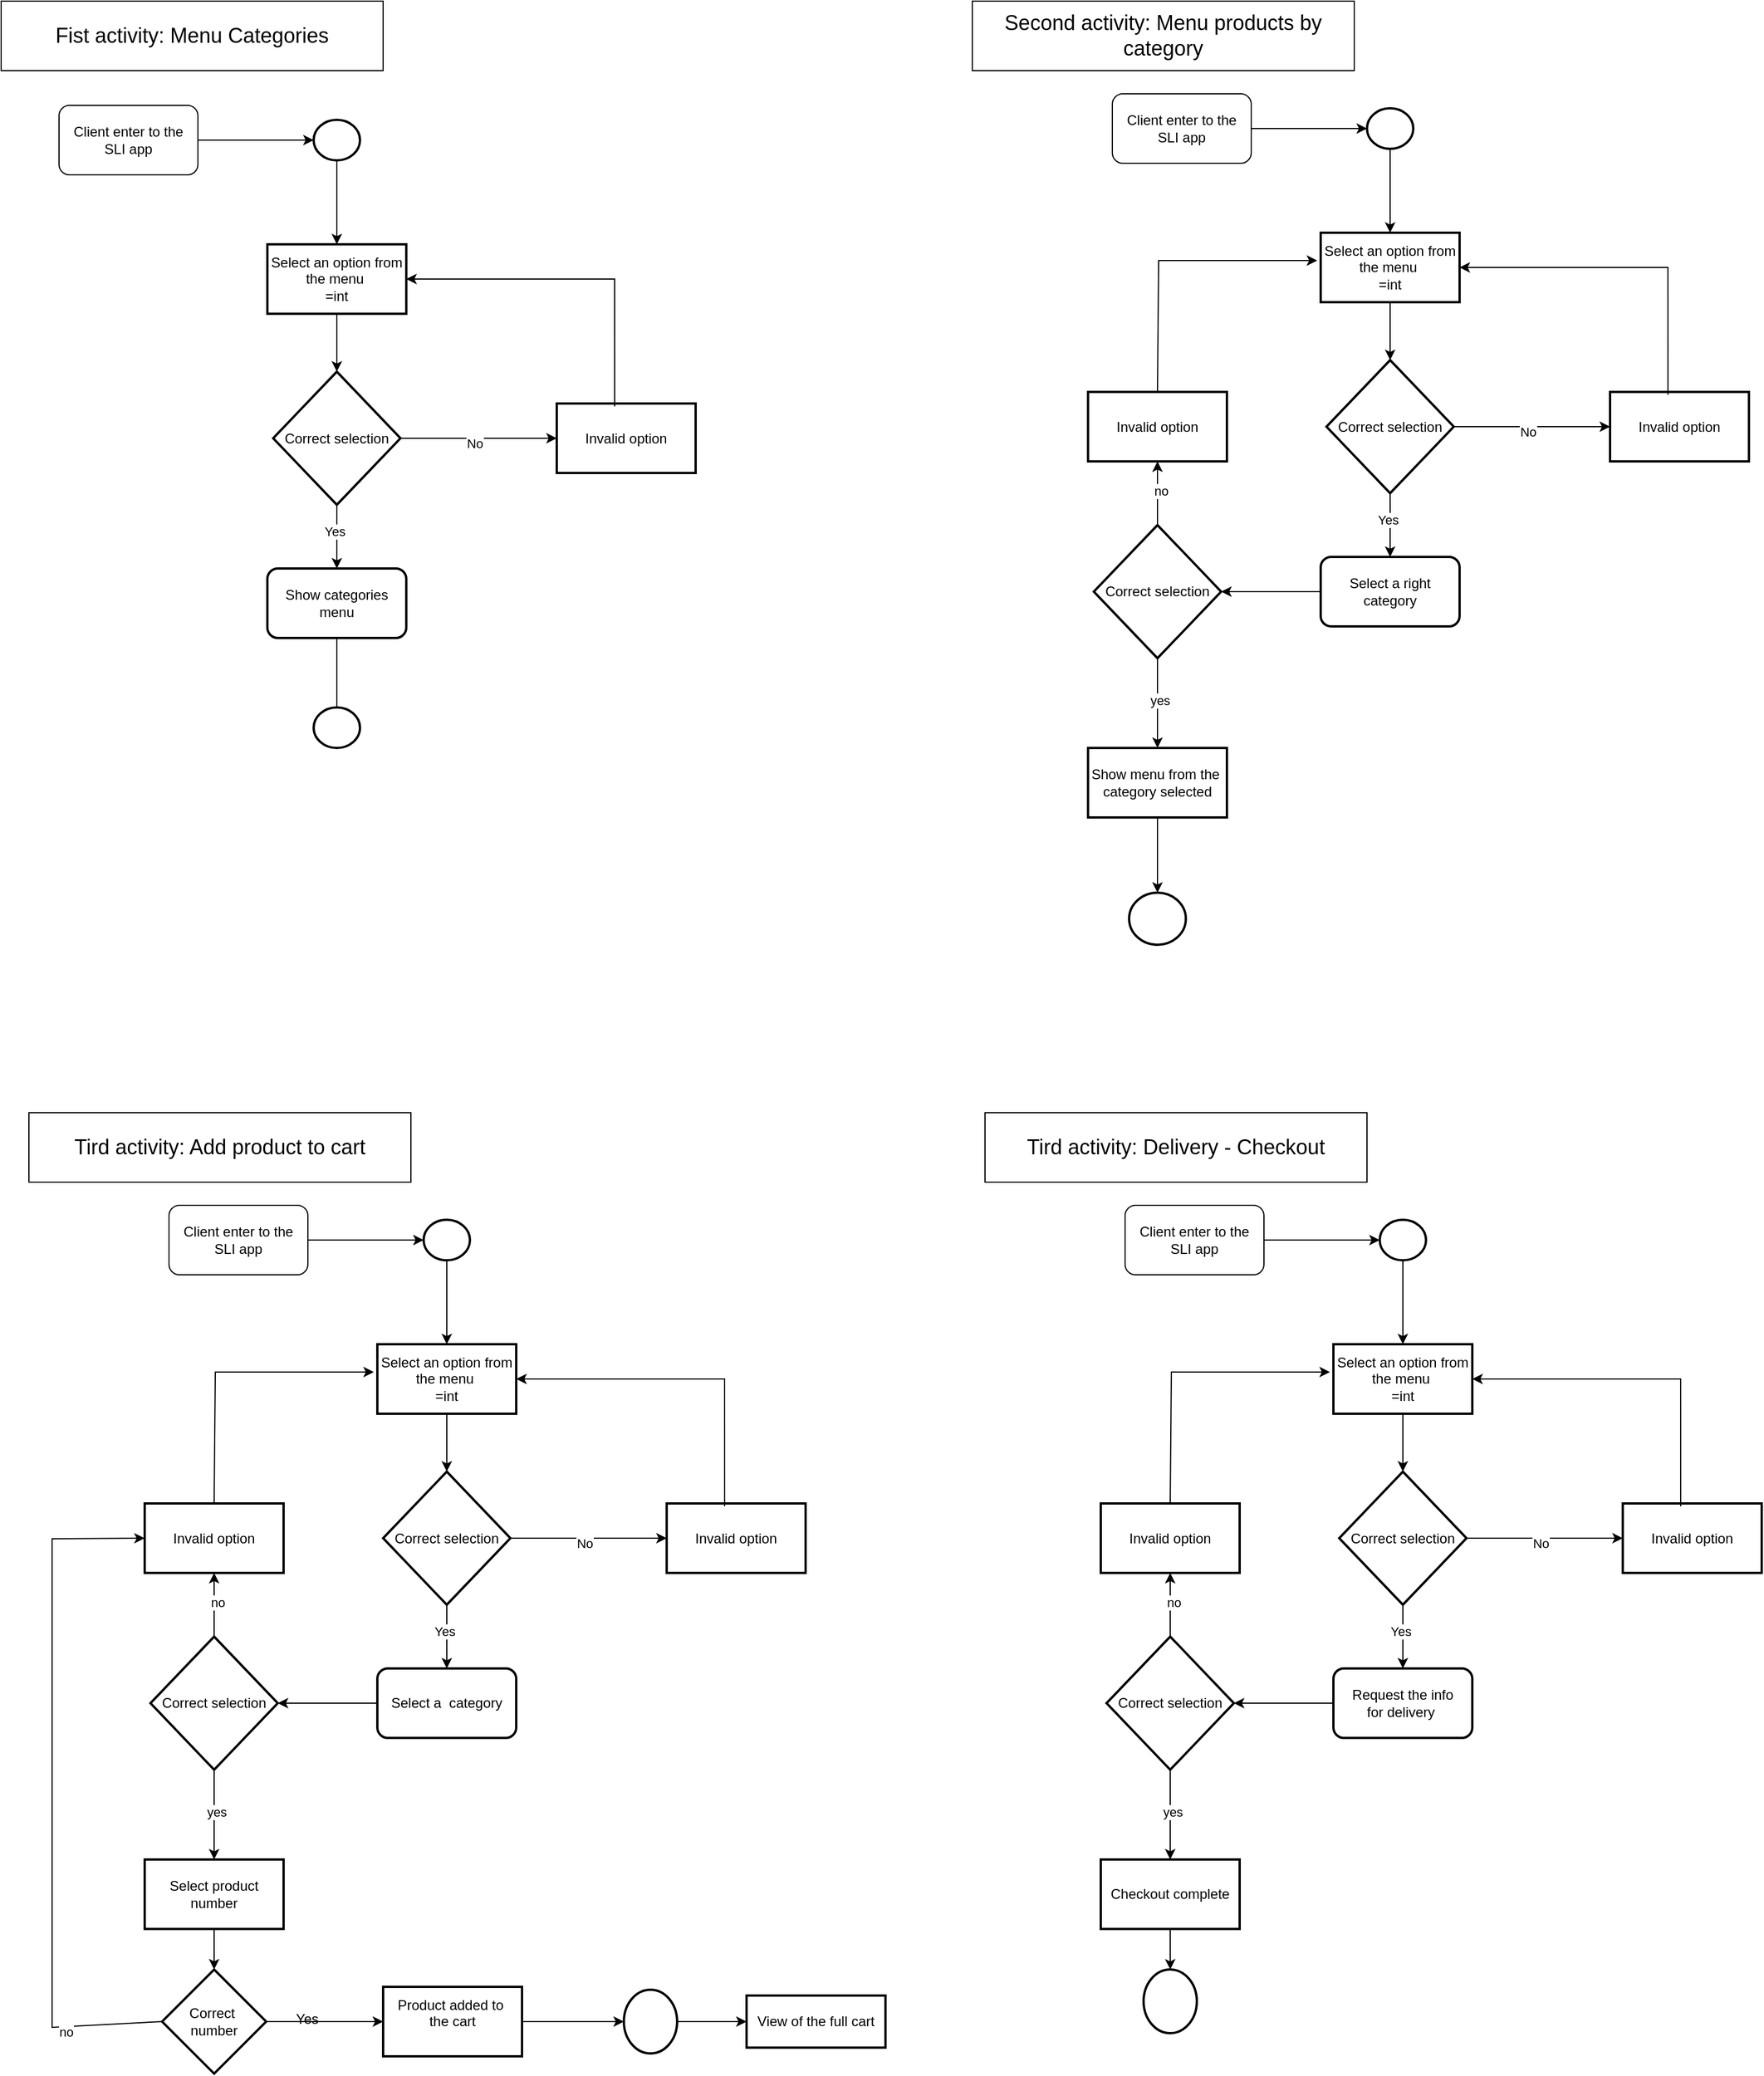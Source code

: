 <mxfile version="24.7.14">
  <diagram name="Página-1" id="n8yrIoDQ9Keg4iRM9nwX">
    <mxGraphModel grid="1" page="1" gridSize="10" guides="1" tooltips="1" connect="1" arrows="1" fold="1" pageScale="1" pageWidth="827" pageHeight="1169" math="0" shadow="0">
      <root>
        <mxCell id="0" />
        <mxCell id="1" parent="0" />
        <mxCell id="Tix6R_WVMBDP0qrC90Un-5" value="" style="edgeStyle=orthogonalEdgeStyle;rounded=0;orthogonalLoop=1;jettySize=auto;html=1;" edge="1" parent="1" source="Tix6R_WVMBDP0qrC90Un-3">
          <mxGeometry relative="1" as="geometry">
            <mxPoint x="290" y="140" as="targetPoint" />
          </mxGeometry>
        </mxCell>
        <mxCell id="Tix6R_WVMBDP0qrC90Un-3" value="Client enter to the&lt;div&gt;SLI app&lt;/div&gt;" style="rounded=1;whiteSpace=wrap;html=1;" vertex="1" parent="1">
          <mxGeometry x="70" y="110" width="120" height="60" as="geometry" />
        </mxCell>
        <mxCell id="Tix6R_WVMBDP0qrC90Un-9" value="" style="edgeStyle=orthogonalEdgeStyle;rounded=0;orthogonalLoop=1;jettySize=auto;html=1;" edge="1" parent="1" source="Tix6R_WVMBDP0qrC90Un-7" target="Tix6R_WVMBDP0qrC90Un-8">
          <mxGeometry relative="1" as="geometry" />
        </mxCell>
        <mxCell id="Tix6R_WVMBDP0qrC90Un-7" value="" style="strokeWidth=2;html=1;shape=mxgraph.flowchart.start_2;whiteSpace=wrap;" vertex="1" parent="1">
          <mxGeometry x="290" y="122.5" width="40" height="35" as="geometry" />
        </mxCell>
        <mxCell id="Tix6R_WVMBDP0qrC90Un-11" value="" style="edgeStyle=orthogonalEdgeStyle;rounded=0;orthogonalLoop=1;jettySize=auto;html=1;" edge="1" parent="1" source="Tix6R_WVMBDP0qrC90Un-8" target="Tix6R_WVMBDP0qrC90Un-10">
          <mxGeometry relative="1" as="geometry" />
        </mxCell>
        <mxCell id="Tix6R_WVMBDP0qrC90Un-8" value="Select an option from the menu&amp;nbsp;&lt;br&gt;=int" style="whiteSpace=wrap;html=1;strokeWidth=2;" vertex="1" parent="1">
          <mxGeometry x="250" y="230" width="120" height="60" as="geometry" />
        </mxCell>
        <mxCell id="Tix6R_WVMBDP0qrC90Un-13" value="" style="edgeStyle=orthogonalEdgeStyle;rounded=0;orthogonalLoop=1;jettySize=auto;html=1;" edge="1" parent="1" source="Tix6R_WVMBDP0qrC90Un-10" target="Tix6R_WVMBDP0qrC90Un-12">
          <mxGeometry relative="1" as="geometry" />
        </mxCell>
        <mxCell id="Tix6R_WVMBDP0qrC90Un-14" value="No" style="edgeLabel;html=1;align=center;verticalAlign=middle;resizable=0;points=[];" connectable="0" vertex="1" parent="Tix6R_WVMBDP0qrC90Un-13">
          <mxGeometry x="-0.052" y="-3" relative="1" as="geometry">
            <mxPoint y="1" as="offset" />
          </mxGeometry>
        </mxCell>
        <mxCell id="Tix6R_WVMBDP0qrC90Un-17" value="" style="edgeStyle=orthogonalEdgeStyle;rounded=0;orthogonalLoop=1;jettySize=auto;html=1;" edge="1" parent="1" source="Tix6R_WVMBDP0qrC90Un-10" target="Tix6R_WVMBDP0qrC90Un-16">
          <mxGeometry relative="1" as="geometry" />
        </mxCell>
        <mxCell id="Tix6R_WVMBDP0qrC90Un-18" value="Yes" style="edgeLabel;html=1;align=center;verticalAlign=middle;resizable=0;points=[];" connectable="0" vertex="1" parent="Tix6R_WVMBDP0qrC90Un-17">
          <mxGeometry x="-0.181" y="-2" relative="1" as="geometry">
            <mxPoint as="offset" />
          </mxGeometry>
        </mxCell>
        <mxCell id="Tix6R_WVMBDP0qrC90Un-10" value="Correct selection" style="rhombus;whiteSpace=wrap;html=1;strokeWidth=2;" vertex="1" parent="1">
          <mxGeometry x="255" y="340" width="110" height="115" as="geometry" />
        </mxCell>
        <mxCell id="Tix6R_WVMBDP0qrC90Un-12" value="Invalid option" style="whiteSpace=wrap;html=1;strokeWidth=2;" vertex="1" parent="1">
          <mxGeometry x="500" y="367.5" width="120" height="60" as="geometry" />
        </mxCell>
        <mxCell id="Tix6R_WVMBDP0qrC90Un-15" value="" style="endArrow=classic;html=1;rounded=0;exitX=0.417;exitY=0.042;exitDx=0;exitDy=0;exitPerimeter=0;entryX=1;entryY=0.5;entryDx=0;entryDy=0;" edge="1" parent="1" source="Tix6R_WVMBDP0qrC90Un-12" target="Tix6R_WVMBDP0qrC90Un-8">
          <mxGeometry width="50" height="50" relative="1" as="geometry">
            <mxPoint x="560" y="367.5" as="sourcePoint" />
            <mxPoint x="610" y="317.5" as="targetPoint" />
            <Array as="points">
              <mxPoint x="550" y="260" />
            </Array>
          </mxGeometry>
        </mxCell>
        <mxCell id="Tix6R_WVMBDP0qrC90Un-35" value="" style="edgeStyle=orthogonalEdgeStyle;rounded=0;orthogonalLoop=1;jettySize=auto;html=1;" edge="1" parent="1" source="Tix6R_WVMBDP0qrC90Un-16">
          <mxGeometry relative="1" as="geometry">
            <mxPoint x="310" y="640" as="targetPoint" />
          </mxGeometry>
        </mxCell>
        <mxCell id="Tix6R_WVMBDP0qrC90Un-16" value="Show categories&lt;div&gt;menu&lt;/div&gt;" style="rounded=1;whiteSpace=wrap;html=1;strokeWidth=2;" vertex="1" parent="1">
          <mxGeometry x="250" y="510" width="120" height="60" as="geometry" />
        </mxCell>
        <mxCell id="Tix6R_WVMBDP0qrC90Un-19" value="" style="edgeStyle=orthogonalEdgeStyle;rounded=0;orthogonalLoop=1;jettySize=auto;html=1;" edge="1" parent="1" source="Tix6R_WVMBDP0qrC90Un-20">
          <mxGeometry relative="1" as="geometry">
            <mxPoint x="1200" y="130" as="targetPoint" />
          </mxGeometry>
        </mxCell>
        <mxCell id="Tix6R_WVMBDP0qrC90Un-20" value="Client enter to the&lt;div&gt;SLI app&lt;/div&gt;" style="rounded=1;whiteSpace=wrap;html=1;" vertex="1" parent="1">
          <mxGeometry x="980" y="100" width="120" height="60" as="geometry" />
        </mxCell>
        <mxCell id="Tix6R_WVMBDP0qrC90Un-21" value="" style="edgeStyle=orthogonalEdgeStyle;rounded=0;orthogonalLoop=1;jettySize=auto;html=1;" edge="1" parent="1" source="Tix6R_WVMBDP0qrC90Un-22" target="Tix6R_WVMBDP0qrC90Un-24">
          <mxGeometry relative="1" as="geometry" />
        </mxCell>
        <mxCell id="Tix6R_WVMBDP0qrC90Un-22" value="" style="strokeWidth=2;html=1;shape=mxgraph.flowchart.start_2;whiteSpace=wrap;" vertex="1" parent="1">
          <mxGeometry x="1200" y="112.5" width="40" height="35" as="geometry" />
        </mxCell>
        <mxCell id="Tix6R_WVMBDP0qrC90Un-23" value="" style="edgeStyle=orthogonalEdgeStyle;rounded=0;orthogonalLoop=1;jettySize=auto;html=1;" edge="1" parent="1" source="Tix6R_WVMBDP0qrC90Un-24" target="Tix6R_WVMBDP0qrC90Un-29">
          <mxGeometry relative="1" as="geometry" />
        </mxCell>
        <mxCell id="Tix6R_WVMBDP0qrC90Un-24" value="Select an option from the menu&amp;nbsp;&lt;br&gt;=int" style="whiteSpace=wrap;html=1;strokeWidth=2;" vertex="1" parent="1">
          <mxGeometry x="1160" y="220" width="120" height="60" as="geometry" />
        </mxCell>
        <mxCell id="Tix6R_WVMBDP0qrC90Un-25" value="" style="edgeStyle=orthogonalEdgeStyle;rounded=0;orthogonalLoop=1;jettySize=auto;html=1;" edge="1" parent="1" source="Tix6R_WVMBDP0qrC90Un-29" target="Tix6R_WVMBDP0qrC90Un-30">
          <mxGeometry relative="1" as="geometry" />
        </mxCell>
        <mxCell id="Tix6R_WVMBDP0qrC90Un-26" value="No" style="edgeLabel;html=1;align=center;verticalAlign=middle;resizable=0;points=[];" connectable="0" vertex="1" parent="Tix6R_WVMBDP0qrC90Un-25">
          <mxGeometry x="-0.052" y="-3" relative="1" as="geometry">
            <mxPoint y="1" as="offset" />
          </mxGeometry>
        </mxCell>
        <mxCell id="Tix6R_WVMBDP0qrC90Un-27" value="" style="edgeStyle=orthogonalEdgeStyle;rounded=0;orthogonalLoop=1;jettySize=auto;html=1;" edge="1" parent="1" source="Tix6R_WVMBDP0qrC90Un-29" target="Tix6R_WVMBDP0qrC90Un-32">
          <mxGeometry relative="1" as="geometry" />
        </mxCell>
        <mxCell id="Tix6R_WVMBDP0qrC90Un-28" value="Yes" style="edgeLabel;html=1;align=center;verticalAlign=middle;resizable=0;points=[];" connectable="0" vertex="1" parent="Tix6R_WVMBDP0qrC90Un-27">
          <mxGeometry x="-0.181" y="-2" relative="1" as="geometry">
            <mxPoint as="offset" />
          </mxGeometry>
        </mxCell>
        <mxCell id="Tix6R_WVMBDP0qrC90Un-29" value="Correct selection" style="rhombus;whiteSpace=wrap;html=1;strokeWidth=2;" vertex="1" parent="1">
          <mxGeometry x="1165" y="330" width="110" height="115" as="geometry" />
        </mxCell>
        <mxCell id="Tix6R_WVMBDP0qrC90Un-30" value="Invalid option" style="whiteSpace=wrap;html=1;strokeWidth=2;" vertex="1" parent="1">
          <mxGeometry x="1410" y="357.5" width="120" height="60" as="geometry" />
        </mxCell>
        <mxCell id="Tix6R_WVMBDP0qrC90Un-31" value="" style="endArrow=classic;html=1;rounded=0;exitX=0.417;exitY=0.042;exitDx=0;exitDy=0;exitPerimeter=0;entryX=1;entryY=0.5;entryDx=0;entryDy=0;" edge="1" parent="1" source="Tix6R_WVMBDP0qrC90Un-30" target="Tix6R_WVMBDP0qrC90Un-24">
          <mxGeometry width="50" height="50" relative="1" as="geometry">
            <mxPoint x="1470" y="357.5" as="sourcePoint" />
            <mxPoint x="1520" y="307.5" as="targetPoint" />
            <Array as="points">
              <mxPoint x="1460" y="250" />
            </Array>
          </mxGeometry>
        </mxCell>
        <mxCell id="Tix6R_WVMBDP0qrC90Un-40" value="" style="edgeStyle=orthogonalEdgeStyle;rounded=0;orthogonalLoop=1;jettySize=auto;html=1;" edge="1" parent="1" source="Tix6R_WVMBDP0qrC90Un-32" target="Tix6R_WVMBDP0qrC90Un-39">
          <mxGeometry relative="1" as="geometry" />
        </mxCell>
        <mxCell id="Tix6R_WVMBDP0qrC90Un-32" value="Select a right category" style="rounded=1;whiteSpace=wrap;html=1;strokeWidth=2;" vertex="1" parent="1">
          <mxGeometry x="1160" y="500" width="120" height="60" as="geometry" />
        </mxCell>
        <mxCell id="Tix6R_WVMBDP0qrC90Un-33" value="&lt;font style=&quot;font-size: 18px;&quot;&gt;Fist activity: Menu Categories&lt;/font&gt;" style="whiteSpace=wrap;html=1;" vertex="1" parent="1">
          <mxGeometry x="20" y="20" width="330" height="60" as="geometry" />
        </mxCell>
        <mxCell id="Tix6R_WVMBDP0qrC90Un-37" value="" style="strokeWidth=2;html=1;shape=mxgraph.flowchart.start_2;whiteSpace=wrap;" vertex="1" parent="1">
          <mxGeometry x="290" y="630" width="40" height="35" as="geometry" />
        </mxCell>
        <mxCell id="Tix6R_WVMBDP0qrC90Un-38" value="&lt;font style=&quot;font-size: 18px;&quot;&gt;Second activity: Menu products by category&lt;/font&gt;" style="whiteSpace=wrap;html=1;" vertex="1" parent="1">
          <mxGeometry x="859" y="20" width="330" height="60" as="geometry" />
        </mxCell>
        <mxCell id="Tix6R_WVMBDP0qrC90Un-44" value="" style="edgeStyle=orthogonalEdgeStyle;rounded=0;orthogonalLoop=1;jettySize=auto;html=1;" edge="1" parent="1" source="Tix6R_WVMBDP0qrC90Un-39" target="Tix6R_WVMBDP0qrC90Un-41">
          <mxGeometry relative="1" as="geometry" />
        </mxCell>
        <mxCell id="Tix6R_WVMBDP0qrC90Un-45" value="no" style="edgeLabel;html=1;align=center;verticalAlign=middle;resizable=0;points=[];" connectable="0" vertex="1" parent="Tix6R_WVMBDP0qrC90Un-44">
          <mxGeometry x="0.073" y="-3" relative="1" as="geometry">
            <mxPoint as="offset" />
          </mxGeometry>
        </mxCell>
        <mxCell id="Tix6R_WVMBDP0qrC90Un-47" value="" style="edgeStyle=orthogonalEdgeStyle;rounded=0;orthogonalLoop=1;jettySize=auto;html=1;" edge="1" parent="1" source="Tix6R_WVMBDP0qrC90Un-39" target="Tix6R_WVMBDP0qrC90Un-46">
          <mxGeometry relative="1" as="geometry" />
        </mxCell>
        <mxCell id="Tix6R_WVMBDP0qrC90Un-48" value="yes" style="edgeLabel;html=1;align=center;verticalAlign=middle;resizable=0;points=[];" connectable="0" vertex="1" parent="Tix6R_WVMBDP0qrC90Un-47">
          <mxGeometry x="-0.079" y="2" relative="1" as="geometry">
            <mxPoint y="1" as="offset" />
          </mxGeometry>
        </mxCell>
        <mxCell id="Tix6R_WVMBDP0qrC90Un-39" value="Correct selection" style="rhombus;whiteSpace=wrap;html=1;strokeWidth=2;" vertex="1" parent="1">
          <mxGeometry x="964" y="472.5" width="110" height="115" as="geometry" />
        </mxCell>
        <mxCell id="Tix6R_WVMBDP0qrC90Un-41" value="Invalid option" style="whiteSpace=wrap;html=1;strokeWidth=2;" vertex="1" parent="1">
          <mxGeometry x="959" y="357.5" width="120" height="60" as="geometry" />
        </mxCell>
        <mxCell id="Tix6R_WVMBDP0qrC90Un-43" value="" style="endArrow=classic;html=1;rounded=0;exitX=0.5;exitY=0;exitDx=0;exitDy=0;entryX=-0.025;entryY=0.4;entryDx=0;entryDy=0;entryPerimeter=0;" edge="1" parent="1" source="Tix6R_WVMBDP0qrC90Un-41" target="Tix6R_WVMBDP0qrC90Un-24">
          <mxGeometry width="50" height="50" relative="1" as="geometry">
            <mxPoint x="1150" y="420" as="sourcePoint" />
            <mxPoint x="1200" y="370" as="targetPoint" />
            <Array as="points">
              <mxPoint x="1020" y="244" />
            </Array>
          </mxGeometry>
        </mxCell>
        <mxCell id="Tix6R_WVMBDP0qrC90Un-50" value="" style="edgeStyle=orthogonalEdgeStyle;rounded=0;orthogonalLoop=1;jettySize=auto;html=1;" edge="1" parent="1" source="Tix6R_WVMBDP0qrC90Un-46" target="Tix6R_WVMBDP0qrC90Un-49">
          <mxGeometry relative="1" as="geometry" />
        </mxCell>
        <mxCell id="Tix6R_WVMBDP0qrC90Un-46" value="Show menu from the&amp;nbsp;&lt;div&gt;category selected&lt;/div&gt;" style="whiteSpace=wrap;html=1;strokeWidth=2;" vertex="1" parent="1">
          <mxGeometry x="959" y="665" width="120" height="60" as="geometry" />
        </mxCell>
        <mxCell id="Tix6R_WVMBDP0qrC90Un-49" value="" style="ellipse;whiteSpace=wrap;html=1;strokeWidth=2;" vertex="1" parent="1">
          <mxGeometry x="994.5" y="790" width="49" height="45" as="geometry" />
        </mxCell>
        <mxCell id="Tix6R_WVMBDP0qrC90Un-51" value="" style="edgeStyle=orthogonalEdgeStyle;rounded=0;orthogonalLoop=1;jettySize=auto;html=1;" edge="1" parent="1" source="Tix6R_WVMBDP0qrC90Un-52">
          <mxGeometry relative="1" as="geometry">
            <mxPoint x="385" y="1090" as="targetPoint" />
          </mxGeometry>
        </mxCell>
        <mxCell id="Tix6R_WVMBDP0qrC90Un-52" value="Client enter to the&lt;div&gt;SLI app&lt;/div&gt;" style="rounded=1;whiteSpace=wrap;html=1;" vertex="1" parent="1">
          <mxGeometry x="165" y="1060" width="120" height="60" as="geometry" />
        </mxCell>
        <mxCell id="Tix6R_WVMBDP0qrC90Un-53" value="" style="edgeStyle=orthogonalEdgeStyle;rounded=0;orthogonalLoop=1;jettySize=auto;html=1;" edge="1" parent="1" source="Tix6R_WVMBDP0qrC90Un-54" target="Tix6R_WVMBDP0qrC90Un-56">
          <mxGeometry relative="1" as="geometry" />
        </mxCell>
        <mxCell id="Tix6R_WVMBDP0qrC90Un-54" value="" style="strokeWidth=2;html=1;shape=mxgraph.flowchart.start_2;whiteSpace=wrap;" vertex="1" parent="1">
          <mxGeometry x="385" y="1072.5" width="40" height="35" as="geometry" />
        </mxCell>
        <mxCell id="Tix6R_WVMBDP0qrC90Un-55" value="" style="edgeStyle=orthogonalEdgeStyle;rounded=0;orthogonalLoop=1;jettySize=auto;html=1;" edge="1" parent="1" source="Tix6R_WVMBDP0qrC90Un-56" target="Tix6R_WVMBDP0qrC90Un-61">
          <mxGeometry relative="1" as="geometry" />
        </mxCell>
        <mxCell id="Tix6R_WVMBDP0qrC90Un-56" value="Select an option from the menu&amp;nbsp;&lt;br&gt;=int" style="whiteSpace=wrap;html=1;strokeWidth=2;" vertex="1" parent="1">
          <mxGeometry x="345" y="1180" width="120" height="60" as="geometry" />
        </mxCell>
        <mxCell id="Tix6R_WVMBDP0qrC90Un-57" value="" style="edgeStyle=orthogonalEdgeStyle;rounded=0;orthogonalLoop=1;jettySize=auto;html=1;" edge="1" parent="1" source="Tix6R_WVMBDP0qrC90Un-61" target="Tix6R_WVMBDP0qrC90Un-62">
          <mxGeometry relative="1" as="geometry" />
        </mxCell>
        <mxCell id="Tix6R_WVMBDP0qrC90Un-58" value="No" style="edgeLabel;html=1;align=center;verticalAlign=middle;resizable=0;points=[];" connectable="0" vertex="1" parent="Tix6R_WVMBDP0qrC90Un-57">
          <mxGeometry x="-0.052" y="-3" relative="1" as="geometry">
            <mxPoint y="1" as="offset" />
          </mxGeometry>
        </mxCell>
        <mxCell id="Tix6R_WVMBDP0qrC90Un-59" value="" style="edgeStyle=orthogonalEdgeStyle;rounded=0;orthogonalLoop=1;jettySize=auto;html=1;" edge="1" parent="1" source="Tix6R_WVMBDP0qrC90Un-61" target="Tix6R_WVMBDP0qrC90Un-65">
          <mxGeometry relative="1" as="geometry" />
        </mxCell>
        <mxCell id="Tix6R_WVMBDP0qrC90Un-60" value="Yes" style="edgeLabel;html=1;align=center;verticalAlign=middle;resizable=0;points=[];" connectable="0" vertex="1" parent="Tix6R_WVMBDP0qrC90Un-59">
          <mxGeometry x="-0.181" y="-2" relative="1" as="geometry">
            <mxPoint as="offset" />
          </mxGeometry>
        </mxCell>
        <mxCell id="Tix6R_WVMBDP0qrC90Un-61" value="Correct selection" style="rhombus;whiteSpace=wrap;html=1;strokeWidth=2;" vertex="1" parent="1">
          <mxGeometry x="350" y="1290" width="110" height="115" as="geometry" />
        </mxCell>
        <mxCell id="Tix6R_WVMBDP0qrC90Un-62" value="Invalid option" style="whiteSpace=wrap;html=1;strokeWidth=2;" vertex="1" parent="1">
          <mxGeometry x="595" y="1317.5" width="120" height="60" as="geometry" />
        </mxCell>
        <mxCell id="Tix6R_WVMBDP0qrC90Un-63" value="" style="endArrow=classic;html=1;rounded=0;exitX=0.417;exitY=0.042;exitDx=0;exitDy=0;exitPerimeter=0;entryX=1;entryY=0.5;entryDx=0;entryDy=0;" edge="1" parent="1" source="Tix6R_WVMBDP0qrC90Un-62" target="Tix6R_WVMBDP0qrC90Un-56">
          <mxGeometry width="50" height="50" relative="1" as="geometry">
            <mxPoint x="655" y="1317.5" as="sourcePoint" />
            <mxPoint x="705" y="1267.5" as="targetPoint" />
            <Array as="points">
              <mxPoint x="645" y="1210" />
            </Array>
          </mxGeometry>
        </mxCell>
        <mxCell id="Tix6R_WVMBDP0qrC90Un-64" value="" style="edgeStyle=orthogonalEdgeStyle;rounded=0;orthogonalLoop=1;jettySize=auto;html=1;" edge="1" parent="1" source="Tix6R_WVMBDP0qrC90Un-65" target="Tix6R_WVMBDP0qrC90Un-71">
          <mxGeometry relative="1" as="geometry" />
        </mxCell>
        <mxCell id="Tix6R_WVMBDP0qrC90Un-65" value="Select a&amp;nbsp; category" style="rounded=1;whiteSpace=wrap;html=1;strokeWidth=2;" vertex="1" parent="1">
          <mxGeometry x="345" y="1460" width="120" height="60" as="geometry" />
        </mxCell>
        <mxCell id="Tix6R_WVMBDP0qrC90Un-66" value="&lt;font style=&quot;font-size: 18px;&quot;&gt;Tird activity: Add product to cart&lt;/font&gt;" style="whiteSpace=wrap;html=1;" vertex="1" parent="1">
          <mxGeometry x="44" y="980" width="330" height="60" as="geometry" />
        </mxCell>
        <mxCell id="Tix6R_WVMBDP0qrC90Un-67" value="" style="edgeStyle=orthogonalEdgeStyle;rounded=0;orthogonalLoop=1;jettySize=auto;html=1;" edge="1" parent="1" source="Tix6R_WVMBDP0qrC90Un-71" target="Tix6R_WVMBDP0qrC90Un-72">
          <mxGeometry relative="1" as="geometry" />
        </mxCell>
        <mxCell id="Tix6R_WVMBDP0qrC90Un-68" value="no" style="edgeLabel;html=1;align=center;verticalAlign=middle;resizable=0;points=[];" connectable="0" vertex="1" parent="Tix6R_WVMBDP0qrC90Un-67">
          <mxGeometry x="0.073" y="-3" relative="1" as="geometry">
            <mxPoint as="offset" />
          </mxGeometry>
        </mxCell>
        <mxCell id="Tix6R_WVMBDP0qrC90Un-69" value="" style="edgeStyle=orthogonalEdgeStyle;rounded=0;orthogonalLoop=1;jettySize=auto;html=1;" edge="1" parent="1" source="Tix6R_WVMBDP0qrC90Un-71" target="Tix6R_WVMBDP0qrC90Un-75">
          <mxGeometry relative="1" as="geometry" />
        </mxCell>
        <mxCell id="Tix6R_WVMBDP0qrC90Un-70" value="yes" style="edgeLabel;html=1;align=center;verticalAlign=middle;resizable=0;points=[];" connectable="0" vertex="1" parent="Tix6R_WVMBDP0qrC90Un-69">
          <mxGeometry x="-0.079" y="2" relative="1" as="geometry">
            <mxPoint y="1" as="offset" />
          </mxGeometry>
        </mxCell>
        <mxCell id="Tix6R_WVMBDP0qrC90Un-71" value="Correct selection" style="rhombus;whiteSpace=wrap;html=1;strokeWidth=2;" vertex="1" parent="1">
          <mxGeometry x="149" y="1432.5" width="110" height="115" as="geometry" />
        </mxCell>
        <mxCell id="Tix6R_WVMBDP0qrC90Un-72" value="Invalid option" style="whiteSpace=wrap;html=1;strokeWidth=2;" vertex="1" parent="1">
          <mxGeometry x="144" y="1317.5" width="120" height="60" as="geometry" />
        </mxCell>
        <mxCell id="Tix6R_WVMBDP0qrC90Un-73" value="" style="endArrow=classic;html=1;rounded=0;exitX=0.5;exitY=0;exitDx=0;exitDy=0;entryX=-0.025;entryY=0.4;entryDx=0;entryDy=0;entryPerimeter=0;" edge="1" parent="1" source="Tix6R_WVMBDP0qrC90Un-72" target="Tix6R_WVMBDP0qrC90Un-56">
          <mxGeometry width="50" height="50" relative="1" as="geometry">
            <mxPoint x="335" y="1380" as="sourcePoint" />
            <mxPoint x="385" y="1330" as="targetPoint" />
            <Array as="points">
              <mxPoint x="205" y="1204" />
            </Array>
          </mxGeometry>
        </mxCell>
        <mxCell id="Tix6R_WVMBDP0qrC90Un-78" value="" style="edgeStyle=orthogonalEdgeStyle;rounded=0;orthogonalLoop=1;jettySize=auto;html=1;" edge="1" parent="1" source="Tix6R_WVMBDP0qrC90Un-75" target="Tix6R_WVMBDP0qrC90Un-77">
          <mxGeometry relative="1" as="geometry" />
        </mxCell>
        <mxCell id="Tix6R_WVMBDP0qrC90Un-75" value="Select product number" style="whiteSpace=wrap;html=1;strokeWidth=2;" vertex="1" parent="1">
          <mxGeometry x="144" y="1625" width="120" height="60" as="geometry" />
        </mxCell>
        <mxCell id="Tix6R_WVMBDP0qrC90Un-83" value="" style="edgeStyle=orthogonalEdgeStyle;rounded=0;orthogonalLoop=1;jettySize=auto;html=1;" edge="1" parent="1" source="Tix6R_WVMBDP0qrC90Un-77" target="Tix6R_WVMBDP0qrC90Un-82">
          <mxGeometry relative="1" as="geometry" />
        </mxCell>
        <mxCell id="Tix6R_WVMBDP0qrC90Un-77" value="Correct&amp;nbsp;&lt;div&gt;number&lt;/div&gt;" style="rhombus;whiteSpace=wrap;html=1;strokeWidth=2;" vertex="1" parent="1">
          <mxGeometry x="159" y="1720" width="90" height="90" as="geometry" />
        </mxCell>
        <mxCell id="Tix6R_WVMBDP0qrC90Un-79" value="" style="endArrow=classic;html=1;rounded=0;exitX=0;exitY=0.5;exitDx=0;exitDy=0;entryX=0;entryY=0.5;entryDx=0;entryDy=0;" edge="1" parent="1" source="Tix6R_WVMBDP0qrC90Un-77" target="Tix6R_WVMBDP0qrC90Un-72">
          <mxGeometry width="50" height="50" relative="1" as="geometry">
            <mxPoint x="74" y="1770" as="sourcePoint" />
            <mxPoint x="64" y="1340" as="targetPoint" />
            <Array as="points">
              <mxPoint x="64" y="1770" />
              <mxPoint x="64" y="1348" />
            </Array>
          </mxGeometry>
        </mxCell>
        <mxCell id="Tix6R_WVMBDP0qrC90Un-80" value="no" style="edgeLabel;html=1;align=center;verticalAlign=middle;resizable=0;points=[];" connectable="0" vertex="1" parent="Tix6R_WVMBDP0qrC90Un-79">
          <mxGeometry x="-0.721" y="4" relative="1" as="geometry">
            <mxPoint as="offset" />
          </mxGeometry>
        </mxCell>
        <mxCell id="Tix6R_WVMBDP0qrC90Un-87" value="" style="edgeStyle=orthogonalEdgeStyle;rounded=0;orthogonalLoop=1;jettySize=auto;html=1;" edge="1" parent="1" source="Tix6R_WVMBDP0qrC90Un-82" target="Tix6R_WVMBDP0qrC90Un-86">
          <mxGeometry relative="1" as="geometry" />
        </mxCell>
        <mxCell id="Tix6R_WVMBDP0qrC90Un-82" value="Product added to&amp;nbsp;&lt;div&gt;the cart&lt;div&gt;&lt;br&gt;&lt;/div&gt;&lt;/div&gt;" style="whiteSpace=wrap;html=1;strokeWidth=2;" vertex="1" parent="1">
          <mxGeometry x="350" y="1735" width="120" height="60" as="geometry" />
        </mxCell>
        <mxCell id="Tix6R_WVMBDP0qrC90Un-84" value="Yes" style="text;html=1;align=center;verticalAlign=middle;resizable=0;points=[];autosize=1;strokeColor=none;fillColor=none;" vertex="1" parent="1">
          <mxGeometry x="264" y="1748" width="40" height="30" as="geometry" />
        </mxCell>
        <mxCell id="Tix6R_WVMBDP0qrC90Un-89" value="" style="edgeStyle=orthogonalEdgeStyle;rounded=0;orthogonalLoop=1;jettySize=auto;html=1;" edge="1" parent="1" source="Tix6R_WVMBDP0qrC90Un-86" target="Tix6R_WVMBDP0qrC90Un-88">
          <mxGeometry relative="1" as="geometry" />
        </mxCell>
        <mxCell id="Tix6R_WVMBDP0qrC90Un-86" value="" style="ellipse;whiteSpace=wrap;html=1;strokeWidth=2;" vertex="1" parent="1">
          <mxGeometry x="558" y="1737.5" width="46" height="55" as="geometry" />
        </mxCell>
        <mxCell id="Tix6R_WVMBDP0qrC90Un-88" value="View of the full cart" style="whiteSpace=wrap;html=1;strokeWidth=2;" vertex="1" parent="1">
          <mxGeometry x="664" y="1742.5" width="120" height="45" as="geometry" />
        </mxCell>
        <mxCell id="Tix6R_WVMBDP0qrC90Un-90" value="" style="edgeStyle=orthogonalEdgeStyle;rounded=0;orthogonalLoop=1;jettySize=auto;html=1;" edge="1" parent="1" source="Tix6R_WVMBDP0qrC90Un-91">
          <mxGeometry relative="1" as="geometry">
            <mxPoint x="1211" y="1090" as="targetPoint" />
          </mxGeometry>
        </mxCell>
        <mxCell id="Tix6R_WVMBDP0qrC90Un-91" value="Client enter to the&lt;div&gt;SLI app&lt;/div&gt;" style="rounded=1;whiteSpace=wrap;html=1;" vertex="1" parent="1">
          <mxGeometry x="991" y="1060" width="120" height="60" as="geometry" />
        </mxCell>
        <mxCell id="Tix6R_WVMBDP0qrC90Un-92" value="" style="edgeStyle=orthogonalEdgeStyle;rounded=0;orthogonalLoop=1;jettySize=auto;html=1;" edge="1" parent="1" source="Tix6R_WVMBDP0qrC90Un-93" target="Tix6R_WVMBDP0qrC90Un-95">
          <mxGeometry relative="1" as="geometry" />
        </mxCell>
        <mxCell id="Tix6R_WVMBDP0qrC90Un-93" value="" style="strokeWidth=2;html=1;shape=mxgraph.flowchart.start_2;whiteSpace=wrap;" vertex="1" parent="1">
          <mxGeometry x="1211" y="1072.5" width="40" height="35" as="geometry" />
        </mxCell>
        <mxCell id="Tix6R_WVMBDP0qrC90Un-94" value="" style="edgeStyle=orthogonalEdgeStyle;rounded=0;orthogonalLoop=1;jettySize=auto;html=1;" edge="1" parent="1" source="Tix6R_WVMBDP0qrC90Un-95" target="Tix6R_WVMBDP0qrC90Un-100">
          <mxGeometry relative="1" as="geometry" />
        </mxCell>
        <mxCell id="Tix6R_WVMBDP0qrC90Un-95" value="Select an option from the menu&amp;nbsp;&lt;br&gt;=int" style="whiteSpace=wrap;html=1;strokeWidth=2;" vertex="1" parent="1">
          <mxGeometry x="1171" y="1180" width="120" height="60" as="geometry" />
        </mxCell>
        <mxCell id="Tix6R_WVMBDP0qrC90Un-96" value="" style="edgeStyle=orthogonalEdgeStyle;rounded=0;orthogonalLoop=1;jettySize=auto;html=1;" edge="1" parent="1" source="Tix6R_WVMBDP0qrC90Un-100" target="Tix6R_WVMBDP0qrC90Un-101">
          <mxGeometry relative="1" as="geometry" />
        </mxCell>
        <mxCell id="Tix6R_WVMBDP0qrC90Un-97" value="No" style="edgeLabel;html=1;align=center;verticalAlign=middle;resizable=0;points=[];" connectable="0" vertex="1" parent="Tix6R_WVMBDP0qrC90Un-96">
          <mxGeometry x="-0.052" y="-3" relative="1" as="geometry">
            <mxPoint y="1" as="offset" />
          </mxGeometry>
        </mxCell>
        <mxCell id="Tix6R_WVMBDP0qrC90Un-98" value="" style="edgeStyle=orthogonalEdgeStyle;rounded=0;orthogonalLoop=1;jettySize=auto;html=1;" edge="1" parent="1" source="Tix6R_WVMBDP0qrC90Un-100" target="Tix6R_WVMBDP0qrC90Un-104">
          <mxGeometry relative="1" as="geometry" />
        </mxCell>
        <mxCell id="Tix6R_WVMBDP0qrC90Un-99" value="Yes" style="edgeLabel;html=1;align=center;verticalAlign=middle;resizable=0;points=[];" connectable="0" vertex="1" parent="Tix6R_WVMBDP0qrC90Un-98">
          <mxGeometry x="-0.181" y="-2" relative="1" as="geometry">
            <mxPoint as="offset" />
          </mxGeometry>
        </mxCell>
        <mxCell id="Tix6R_WVMBDP0qrC90Un-100" value="Correct selection" style="rhombus;whiteSpace=wrap;html=1;strokeWidth=2;" vertex="1" parent="1">
          <mxGeometry x="1176" y="1290" width="110" height="115" as="geometry" />
        </mxCell>
        <mxCell id="Tix6R_WVMBDP0qrC90Un-101" value="Invalid option" style="whiteSpace=wrap;html=1;strokeWidth=2;" vertex="1" parent="1">
          <mxGeometry x="1421" y="1317.5" width="120" height="60" as="geometry" />
        </mxCell>
        <mxCell id="Tix6R_WVMBDP0qrC90Un-102" value="" style="endArrow=classic;html=1;rounded=0;exitX=0.417;exitY=0.042;exitDx=0;exitDy=0;exitPerimeter=0;entryX=1;entryY=0.5;entryDx=0;entryDy=0;" edge="1" parent="1" source="Tix6R_WVMBDP0qrC90Un-101" target="Tix6R_WVMBDP0qrC90Un-95">
          <mxGeometry width="50" height="50" relative="1" as="geometry">
            <mxPoint x="1481" y="1317.5" as="sourcePoint" />
            <mxPoint x="1531" y="1267.5" as="targetPoint" />
            <Array as="points">
              <mxPoint x="1471" y="1210" />
            </Array>
          </mxGeometry>
        </mxCell>
        <mxCell id="Tix6R_WVMBDP0qrC90Un-103" value="" style="edgeStyle=orthogonalEdgeStyle;rounded=0;orthogonalLoop=1;jettySize=auto;html=1;" edge="1" parent="1" source="Tix6R_WVMBDP0qrC90Un-104" target="Tix6R_WVMBDP0qrC90Un-110">
          <mxGeometry relative="1" as="geometry" />
        </mxCell>
        <mxCell id="Tix6R_WVMBDP0qrC90Un-104" value="Request the info&lt;div&gt;for delivery&amp;nbsp;&lt;/div&gt;" style="rounded=1;whiteSpace=wrap;html=1;strokeWidth=2;" vertex="1" parent="1">
          <mxGeometry x="1171" y="1460" width="120" height="60" as="geometry" />
        </mxCell>
        <mxCell id="Tix6R_WVMBDP0qrC90Un-105" value="&lt;font style=&quot;font-size: 18px;&quot;&gt;Tird activity: Delivery - Checkout&lt;/font&gt;" style="whiteSpace=wrap;html=1;" vertex="1" parent="1">
          <mxGeometry x="870" y="980" width="330" height="60" as="geometry" />
        </mxCell>
        <mxCell id="Tix6R_WVMBDP0qrC90Un-106" value="" style="edgeStyle=orthogonalEdgeStyle;rounded=0;orthogonalLoop=1;jettySize=auto;html=1;" edge="1" parent="1" source="Tix6R_WVMBDP0qrC90Un-110" target="Tix6R_WVMBDP0qrC90Un-111">
          <mxGeometry relative="1" as="geometry" />
        </mxCell>
        <mxCell id="Tix6R_WVMBDP0qrC90Un-107" value="no" style="edgeLabel;html=1;align=center;verticalAlign=middle;resizable=0;points=[];" connectable="0" vertex="1" parent="Tix6R_WVMBDP0qrC90Un-106">
          <mxGeometry x="0.073" y="-3" relative="1" as="geometry">
            <mxPoint as="offset" />
          </mxGeometry>
        </mxCell>
        <mxCell id="Tix6R_WVMBDP0qrC90Un-108" value="" style="edgeStyle=orthogonalEdgeStyle;rounded=0;orthogonalLoop=1;jettySize=auto;html=1;" edge="1" parent="1" source="Tix6R_WVMBDP0qrC90Un-110" target="Tix6R_WVMBDP0qrC90Un-114">
          <mxGeometry relative="1" as="geometry" />
        </mxCell>
        <mxCell id="Tix6R_WVMBDP0qrC90Un-109" value="yes" style="edgeLabel;html=1;align=center;verticalAlign=middle;resizable=0;points=[];" connectable="0" vertex="1" parent="Tix6R_WVMBDP0qrC90Un-108">
          <mxGeometry x="-0.079" y="2" relative="1" as="geometry">
            <mxPoint y="1" as="offset" />
          </mxGeometry>
        </mxCell>
        <mxCell id="Tix6R_WVMBDP0qrC90Un-110" value="Correct selection" style="rhombus;whiteSpace=wrap;html=1;strokeWidth=2;" vertex="1" parent="1">
          <mxGeometry x="975" y="1432.5" width="110" height="115" as="geometry" />
        </mxCell>
        <mxCell id="Tix6R_WVMBDP0qrC90Un-111" value="Invalid option" style="whiteSpace=wrap;html=1;strokeWidth=2;" vertex="1" parent="1">
          <mxGeometry x="970" y="1317.5" width="120" height="60" as="geometry" />
        </mxCell>
        <mxCell id="Tix6R_WVMBDP0qrC90Un-112" value="" style="endArrow=classic;html=1;rounded=0;exitX=0.5;exitY=0;exitDx=0;exitDy=0;entryX=-0.025;entryY=0.4;entryDx=0;entryDy=0;entryPerimeter=0;" edge="1" parent="1" source="Tix6R_WVMBDP0qrC90Un-111" target="Tix6R_WVMBDP0qrC90Un-95">
          <mxGeometry width="50" height="50" relative="1" as="geometry">
            <mxPoint x="1161" y="1380" as="sourcePoint" />
            <mxPoint x="1211" y="1330" as="targetPoint" />
            <Array as="points">
              <mxPoint x="1031" y="1204" />
            </Array>
          </mxGeometry>
        </mxCell>
        <mxCell id="Tix6R_WVMBDP0qrC90Un-113" value="" style="edgeStyle=orthogonalEdgeStyle;rounded=0;orthogonalLoop=1;jettySize=auto;html=1;" edge="1" parent="1" source="Tix6R_WVMBDP0qrC90Un-114">
          <mxGeometry relative="1" as="geometry">
            <mxPoint x="1030.048" y="1720.048" as="targetPoint" />
          </mxGeometry>
        </mxCell>
        <mxCell id="Tix6R_WVMBDP0qrC90Un-114" value="Checkout complete" style="whiteSpace=wrap;html=1;strokeWidth=2;" vertex="1" parent="1">
          <mxGeometry x="970" y="1625" width="120" height="60" as="geometry" />
        </mxCell>
        <mxCell id="Tix6R_WVMBDP0qrC90Un-123" value="" style="ellipse;whiteSpace=wrap;html=1;strokeWidth=2;" vertex="1" parent="1">
          <mxGeometry x="1007" y="1720" width="46" height="55" as="geometry" />
        </mxCell>
      </root>
    </mxGraphModel>
  </diagram>
</mxfile>
